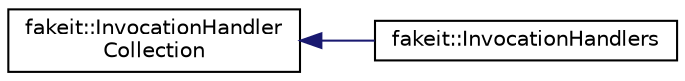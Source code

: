 digraph "Graphical Class Hierarchy"
{
  edge [fontname="Helvetica",fontsize="10",labelfontname="Helvetica",labelfontsize="10"];
  node [fontname="Helvetica",fontsize="10",shape=record];
  rankdir="LR";
  Node1 [label="fakeit::InvocationHandler\lCollection",height=0.2,width=0.4,color="black", fillcolor="white", style="filled",URL="$d2/df3/structfakeit_1_1InvocationHandlerCollection.html"];
  Node1 -> Node2 [dir="back",color="midnightblue",fontsize="10",style="solid",fontname="Helvetica"];
  Node2 [label="fakeit::InvocationHandlers",height=0.2,width=0.4,color="black", fillcolor="white", style="filled",URL="$d3/df5/classfakeit_1_1InvocationHandlers.html"];
}
